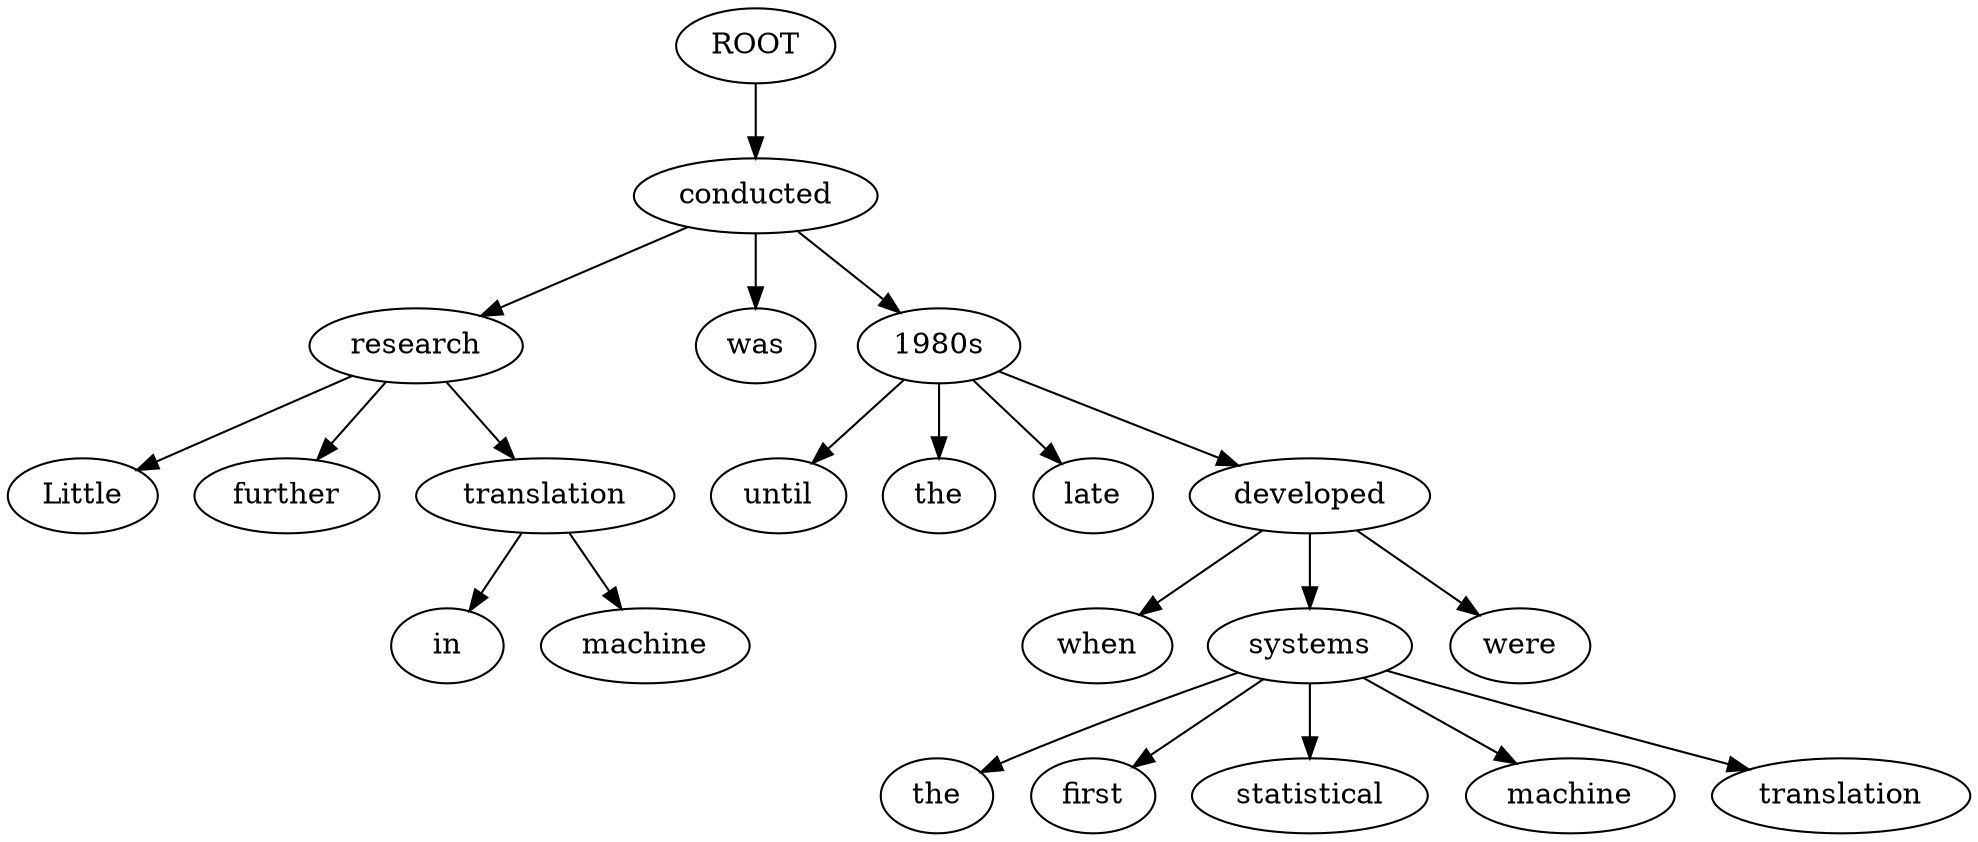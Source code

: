 digraph graph8 {
	node0 [label="ROOT"];
	node1 [label="Little"];
	node2 [label="further"];
	node3 [label="research"];
	node4 [label="in"];
	node5 [label="machine"];
	node6 [label="translation"];
	node7 [label="was"];
	node8 [label="conducted"];
	node9 [label="until"];
	node10 [label="the"];
	node11 [label="late"];
	node12 [label="1980s"];
	node14 [label="when"];
	node15 [label="the"];
	node16 [label="first"];
	node17 [label="statistical"];
	node18 [label="machine"];
	node19 [label="translation"];
	node20 [label="systems"];
	node21 [label="were"];
	node22 [label="developed"];
	node0 -> node8;
	node3 -> node1;
	node3 -> node2;
	node8 -> node3;
	node6 -> node4;
	node6 -> node5;
	node3 -> node6;
	node8 -> node7;
	node12 -> node9;
	node12 -> node10;
	node12 -> node11;
	node8 -> node12;
	node22 -> node14;
	node20 -> node15;
	node20 -> node16;
	node20 -> node17;
	node20 -> node18;
	node20 -> node19;
	node22 -> node20;
	node22 -> node21;
	node12 -> node22;
}
